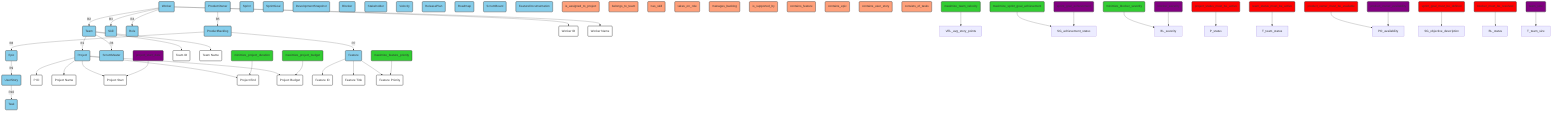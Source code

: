 graph TD
    %% Entities
    classDef entity fill:#87CEEB,stroke:#333,stroke-width:2px;
    classDef attribute fill:#FFFFFF,stroke:#333,stroke-width:2px;
    classDef relation fill:#FFA07A,stroke:#333,stroke-width:2px;
    classDef goal fill:#32CD32,stroke:#333,stroke-width:2px;
    classDef condition fill:#FF0000,stroke:#333,stroke-width:2px;
    classDef decisionVariable fill:#800080,stroke:#333,stroke-width:2px;

    %% Entities
    P(Project):::entity
    T(Team):::entity
    W(Worker):::entity
    F(Feature):::entity
    S(Skill):::entity
    R(Role):::entity
    PO(ProductOwner):::entity
    SM(ScrumMaster):::entity
    PB(ProductBacklog):::entity
    SP(Sprint):::entity
    SG(SprintGoal):::entity
    E(Epic):::entity
    US(UserStory):::entity
    TSK(Task):::entity
    DEV(DevelopmentSnapshot):::entity
    BL(Blocker):::entity
    SH(Stakeholder):::entity
    VEL(Velocity):::entity
    REP(ReleasePlan):::entity
    RM(Roadmap):::entity
    SCB(ScrumBoard):::entity
    FED(FeatureDocumentation):::entity

    %% Attributes
    P_id(P ID):::attribute
    P_name(Project Name):::attribute
    P_project_start(Project Start):::attribute
    P_project_end(Project End):::attribute
    P_budget(Project Budget):::attribute
    T_id(Team ID):::attribute
    T_name(Team Name):::attribute
    W_id(Worker ID):::attribute
    W_name(Worker Name):::attribute
    F_id(Feature ID):::attribute
    F_title(Feature Title):::attribute
    F_priority(Feature Priority):::attribute

    %% Entity-Attribute connections
    P --> P_id
    P --> P_name
    P --> P_project_start
    P --> P_project_end
    P --> P_budget
    T --> T_id
    T --> T_name
    W --> W_id
    W --> W_name
    F --> F_id
    F --> F_title
    F --> F_priority

    %% Relations
    R1(is_assigned_to_project):::relation
    R2(belongs_to_team):::relation
    R3(has_skill):::relation
    R4(takes_on_role):::relation
    R5(manages_backlog):::relation
    R6(is_supported_by):::relation
    R7(contains_feature):::relation
    R8(contains_epic):::relation
    R9(contains_user_story):::relation
    R10(consists_of_tasks):::relation

    %% Entity-Relation connections
    T -->|R1| P
    W -->|R2| T
    W -->|R3| S
    W -->|R4| R
    PO -->|R5| PB
    T -->|R6| SM
    PB -->|R7| F
    PB -->|R8| E
    E -->|R9| US
    US -->|R10| TSK

    %% Goals
    G0(maximize_project_budget):::goal
    G1(minimize_project_duration):::goal
    G2(maximize_team_velocity):::goal
    G3(maximize_sprint_goal_achievement):::goal
    G4(minimize_blocker_severity):::goal
    G5(maximize_feature_priority):::goal

    %% Goal-Entity connections
    G0 --> P_budget
    G1 --> P_project_end
    G2 --> VEL_avg_story_points
    G3 --> SG_achievement_status
    G4 --> BL_severity
    G5 --> F_priority

    %% Conditions
    C0(project_status_must_be_active):::condition
    C1(team_status_must_be_active):::condition
    C2(product_owner_must_be_available):::condition
    C3(sprint_goal_must_be_defined):::condition
    C4(blocker_must_be_resolved):::condition

    %% Condition-Entity connections
    C0 --> P_status
    C1 --> T_team_status
    C2 --> PO_availability
    C3 --> SG_objective_description
    C4 --> BL_status

    %% Decision Variables
    D0(project_start_date):::decisionVariable
    D1(team_size):::decisionVariable
    D2(product_owner_availability):::decisionVariable
    D3(sprint_goal_achievement):::decisionVariable
    D4(blocker_severity):::decisionVariable

    %% DecisionVariable-Entity connections
    D0 --> P_project_start
    D1 --> T_team_size
    D2 --> PO_availability
    D3 --> SG_achievement_status
    D4 --> BL_severity